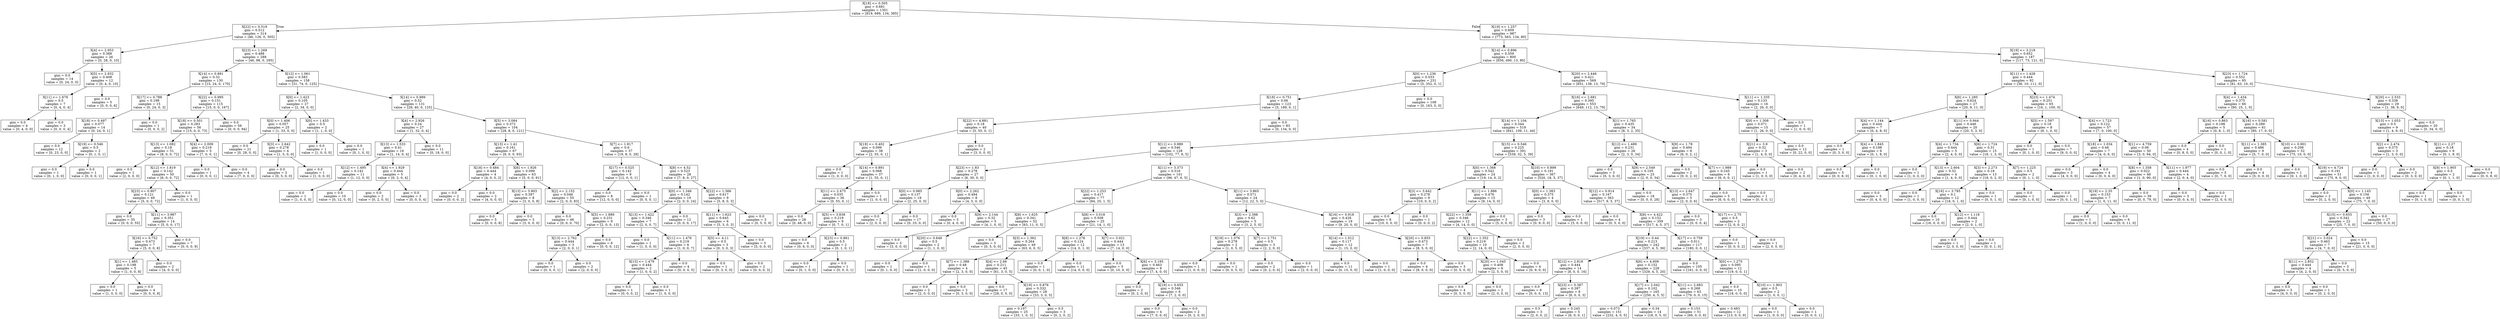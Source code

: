 digraph Tree {
node [shape=box] ;
0 [label="X[18] <= 0.505\ngini = 0.681\nsamples = 1301\nvalue = [819, 689, 134, 385]"] ;
1 [label="X[22] <= 0.519\ngini = 0.512\nsamples = 314\nvalue = [46, 126, 0, 305]"] ;
0 -> 1 [labeldistance=2.5, labelangle=45, headlabel="True"] ;
2 [label="X[4] <= 2.953\ngini = 0.388\nsamples = 26\nvalue = [0, 28, 0, 10]"] ;
1 -> 2 ;
3 [label="gini = 0.0\nsamples = 14\nvalue = [0, 24, 0, 0]"] ;
2 -> 3 ;
4 [label="X[5] <= 2.932\ngini = 0.408\nsamples = 12\nvalue = [0, 4, 0, 10]"] ;
2 -> 4 ;
5 [label="X[11] <= 1.676\ngini = 0.5\nsamples = 7\nvalue = [0, 4, 0, 4]"] ;
4 -> 5 ;
6 [label="gini = 0.0\nsamples = 4\nvalue = [0, 4, 0, 0]"] ;
5 -> 6 ;
7 [label="gini = 0.0\nsamples = 3\nvalue = [0, 0, 0, 4]"] ;
5 -> 7 ;
8 [label="gini = 0.0\nsamples = 5\nvalue = [0, 0, 0, 6]"] ;
4 -> 8 ;
9 [label="X[23] <= 1.269\ngini = 0.488\nsamples = 288\nvalue = [46, 98, 0, 295]"] ;
1 -> 9 ;
10 [label="X[14] <= 0.891\ngini = 0.32\nsamples = 130\nvalue = [15, 24, 0, 170]"] ;
9 -> 10 ;
11 [label="X[17] <= 0.788\ngini = 0.198\nsamples = 15\nvalue = [0, 24, 0, 3]"] ;
10 -> 11 ;
12 [label="X[18] <= 0.497\ngini = 0.077\nsamples = 14\nvalue = [0, 24, 0, 1]"] ;
11 -> 12 ;
13 [label="gini = 0.0\nsamples = 12\nvalue = [0, 23, 0, 0]"] ;
12 -> 13 ;
14 [label="X[19] <= 0.546\ngini = 0.5\nsamples = 2\nvalue = [0, 1, 0, 1]"] ;
12 -> 14 ;
15 [label="gini = 0.0\nsamples = 1\nvalue = [0, 1, 0, 0]"] ;
14 -> 15 ;
16 [label="gini = 0.0\nsamples = 1\nvalue = [0, 0, 0, 1]"] ;
14 -> 16 ;
17 [label="gini = 0.0\nsamples = 1\nvalue = [0, 0, 0, 2]"] ;
11 -> 17 ;
18 [label="X[22] <= 0.995\ngini = 0.151\nsamples = 115\nvalue = [15, 0, 0, 167]"] ;
10 -> 18 ;
19 [label="X[18] <= 0.501\ngini = 0.283\nsamples = 56\nvalue = [15, 0, 0, 73]"] ;
18 -> 19 ;
20 [label="X[13] <= 1.082\ngini = 0.18\nsamples = 51\nvalue = [8, 0, 0, 72]"] ;
19 -> 20 ;
21 [label="gini = 0.0\nsamples = 1\nvalue = [2, 0, 0, 0]"] ;
20 -> 21 ;
22 [label="X[12] <= 1.819\ngini = 0.142\nsamples = 50\nvalue = [6, 0, 0, 72]"] ;
20 -> 22 ;
23 [label="X[23] <= 0.907\ngini = 0.121\nsamples = 49\nvalue = [5, 0, 0, 72]"] ;
22 -> 23 ;
24 [label="gini = 0.0\nsamples = 35\nvalue = [0, 0, 0, 55]"] ;
23 -> 24 ;
25 [label="X[11] <= 3.987\ngini = 0.351\nsamples = 14\nvalue = [5, 0, 0, 17]"] ;
23 -> 25 ;
26 [label="X[16] <= 0.752\ngini = 0.473\nsamples = 7\nvalue = [5, 0, 0, 8]"] ;
25 -> 26 ;
27 [label="X[1] <= 1.485\ngini = 0.198\nsamples = 5\nvalue = [1, 0, 0, 8]"] ;
26 -> 27 ;
28 [label="gini = 0.0\nsamples = 1\nvalue = [1, 0, 0, 0]"] ;
27 -> 28 ;
29 [label="gini = 0.0\nsamples = 4\nvalue = [0, 0, 0, 8]"] ;
27 -> 29 ;
30 [label="gini = 0.0\nsamples = 2\nvalue = [4, 0, 0, 0]"] ;
26 -> 30 ;
31 [label="gini = 0.0\nsamples = 7\nvalue = [0, 0, 0, 9]"] ;
25 -> 31 ;
32 [label="gini = 0.0\nsamples = 1\nvalue = [1, 0, 0, 0]"] ;
22 -> 32 ;
33 [label="X[4] <= 2.009\ngini = 0.219\nsamples = 5\nvalue = [7, 0, 0, 1]"] ;
19 -> 33 ;
34 [label="gini = 0.0\nsamples = 1\nvalue = [0, 0, 0, 1]"] ;
33 -> 34 ;
35 [label="gini = 0.0\nsamples = 4\nvalue = [7, 0, 0, 0]"] ;
33 -> 35 ;
36 [label="gini = 0.0\nsamples = 59\nvalue = [0, 0, 0, 94]"] ;
18 -> 36 ;
37 [label="X[12] <= 1.061\ngini = 0.583\nsamples = 158\nvalue = [31, 74, 0, 125]"] ;
9 -> 37 ;
38 [label="X[0] <= 1.423\ngini = 0.105\nsamples = 27\nvalue = [2, 34, 0, 0]"] ;
37 -> 38 ;
39 [label="X[0] <= 1.406\ngini = 0.057\nsamples = 25\nvalue = [1, 33, 0, 0]"] ;
38 -> 39 ;
40 [label="gini = 0.0\nsamples = 21\nvalue = [0, 28, 0, 0]"] ;
39 -> 40 ;
41 [label="X[3] <= 2.642\ngini = 0.278\nsamples = 4\nvalue = [1, 5, 0, 0]"] ;
39 -> 41 ;
42 [label="gini = 0.0\nsamples = 3\nvalue = [0, 5, 0, 0]"] ;
41 -> 42 ;
43 [label="gini = 0.0\nsamples = 1\nvalue = [1, 0, 0, 0]"] ;
41 -> 43 ;
44 [label="X[0] <= 1.433\ngini = 0.5\nsamples = 2\nvalue = [1, 1, 0, 0]"] ;
38 -> 44 ;
45 [label="gini = 0.0\nsamples = 1\nvalue = [1, 0, 0, 0]"] ;
44 -> 45 ;
46 [label="gini = 0.0\nsamples = 1\nvalue = [0, 1, 0, 0]"] ;
44 -> 46 ;
47 [label="X[14] <= 0.989\ngini = 0.52\nsamples = 131\nvalue = [29, 40, 0, 125]"] ;
37 -> 47 ;
48 [label="X[4] <= 2.926\ngini = 0.24\nsamples = 27\nvalue = [1, 32, 0, 4]"] ;
47 -> 48 ;
49 [label="X[13] <= 1.533\ngini = 0.41\nsamples = 16\nvalue = [1, 14, 0, 4]"] ;
48 -> 49 ;
50 [label="X[12] <= 1.495\ngini = 0.142\nsamples = 11\nvalue = [1, 12, 0, 0]"] ;
49 -> 50 ;
51 [label="gini = 0.0\nsamples = 1\nvalue = [1, 0, 0, 0]"] ;
50 -> 51 ;
52 [label="gini = 0.0\nsamples = 10\nvalue = [0, 12, 0, 0]"] ;
50 -> 52 ;
53 [label="X[4] <= 1.929\ngini = 0.444\nsamples = 5\nvalue = [0, 2, 0, 4]"] ;
49 -> 53 ;
54 [label="gini = 0.0\nsamples = 2\nvalue = [0, 2, 0, 0]"] ;
53 -> 54 ;
55 [label="gini = 0.0\nsamples = 3\nvalue = [0, 0, 0, 4]"] ;
53 -> 55 ;
56 [label="gini = 0.0\nsamples = 11\nvalue = [0, 18, 0, 0]"] ;
48 -> 56 ;
57 [label="X[5] <= 3.084\ngini = 0.372\nsamples = 104\nvalue = [28, 8, 0, 121]"] ;
47 -> 57 ;
58 [label="X[13] <= 1.41\ngini = 0.161\nsamples = 67\nvalue = [9, 0, 0, 93]"] ;
57 -> 58 ;
59 [label="X[18] <= 0.484\ngini = 0.444\nsamples = 4\nvalue = [4, 0, 0, 2]"] ;
58 -> 59 ;
60 [label="gini = 0.0\nsamples = 2\nvalue = [0, 0, 0, 2]"] ;
59 -> 60 ;
61 [label="gini = 0.0\nsamples = 2\nvalue = [4, 0, 0, 0]"] ;
59 -> 61 ;
62 [label="X[6] <= 1.926\ngini = 0.099\nsamples = 63\nvalue = [5, 0, 0, 91]"] ;
58 -> 62 ;
63 [label="X[13] <= 3.903\ngini = 0.397\nsamples = 8\nvalue = [3, 0, 0, 8]"] ;
62 -> 63 ;
64 [label="gini = 0.0\nsamples = 5\nvalue = [0, 0, 0, 8]"] ;
63 -> 64 ;
65 [label="gini = 0.0\nsamples = 3\nvalue = [3, 0, 0, 0]"] ;
63 -> 65 ;
66 [label="X[2] <= 2.152\ngini = 0.046\nsamples = 55\nvalue = [2, 0, 0, 83]"] ;
62 -> 66 ;
67 [label="gini = 0.0\nsamples = 46\nvalue = [0, 0, 0, 70]"] ;
66 -> 67 ;
68 [label="X[5] <= 1.889\ngini = 0.231\nsamples = 9\nvalue = [2, 0, 0, 13]"] ;
66 -> 68 ;
69 [label="X[13] <= 2.762\ngini = 0.444\nsamples = 3\nvalue = [2, 0, 0, 1]"] ;
68 -> 69 ;
70 [label="gini = 0.0\nsamples = 1\nvalue = [0, 0, 0, 1]"] ;
69 -> 70 ;
71 [label="gini = 0.0\nsamples = 2\nvalue = [2, 0, 0, 0]"] ;
69 -> 71 ;
72 [label="gini = 0.0\nsamples = 6\nvalue = [0, 0, 0, 12]"] ;
68 -> 72 ;
73 [label="X[7] <= 1.817\ngini = 0.6\nsamples = 37\nvalue = [19, 8, 0, 28]"] ;
57 -> 73 ;
74 [label="X[17] <= 0.525\ngini = 0.142\nsamples = 9\nvalue = [12, 0, 0, 1]"] ;
73 -> 74 ;
75 [label="gini = 0.0\nsamples = 8\nvalue = [12, 0, 0, 0]"] ;
74 -> 75 ;
76 [label="gini = 0.0\nsamples = 1\nvalue = [0, 0, 0, 1]"] ;
74 -> 76 ;
77 [label="X[8] <= 4.52\ngini = 0.523\nsamples = 28\nvalue = [7, 8, 0, 27]"] ;
73 -> 77 ;
78 [label="X[0] <= 1.346\ngini = 0.142\nsamples = 19\nvalue = [2, 0, 0, 24]"] ;
77 -> 78 ;
79 [label="X[13] <= 1.422\ngini = 0.346\nsamples = 7\nvalue = [2, 0, 0, 7]"] ;
78 -> 79 ;
80 [label="gini = 0.0\nsamples = 1\nvalue = [1, 0, 0, 0]"] ;
79 -> 80 ;
81 [label="X[11] <= 1.476\ngini = 0.219\nsamples = 6\nvalue = [1, 0, 0, 7]"] ;
79 -> 81 ;
82 [label="X[15] <= 1.479\ngini = 0.444\nsamples = 2\nvalue = [1, 0, 0, 2]"] ;
81 -> 82 ;
83 [label="gini = 0.0\nsamples = 1\nvalue = [0, 0, 0, 2]"] ;
82 -> 83 ;
84 [label="gini = 0.0\nsamples = 1\nvalue = [1, 0, 0, 0]"] ;
82 -> 84 ;
85 [label="gini = 0.0\nsamples = 4\nvalue = [0, 0, 0, 5]"] ;
81 -> 85 ;
86 [label="gini = 0.0\nsamples = 12\nvalue = [0, 0, 0, 17]"] ;
78 -> 86 ;
87 [label="X[22] <= 1.366\ngini = 0.617\nsamples = 9\nvalue = [5, 8, 0, 3]"] ;
77 -> 87 ;
88 [label="X[11] <= 1.623\ngini = 0.645\nsamples = 6\nvalue = [5, 3, 0, 3]"] ;
87 -> 88 ;
89 [label="X[5] <= 4.11\ngini = 0.5\nsamples = 3\nvalue = [0, 3, 0, 3]"] ;
88 -> 89 ;
90 [label="gini = 0.0\nsamples = 1\nvalue = [0, 3, 0, 0]"] ;
89 -> 90 ;
91 [label="gini = 0.0\nsamples = 2\nvalue = [0, 0, 0, 3]"] ;
89 -> 91 ;
92 [label="gini = 0.0\nsamples = 3\nvalue = [5, 0, 0, 0]"] ;
88 -> 92 ;
93 [label="gini = 0.0\nsamples = 3\nvalue = [0, 5, 0, 0]"] ;
87 -> 93 ;
94 [label="X[19] <= 1.257\ngini = 0.609\nsamples = 987\nvalue = [773, 563, 134, 80]"] ;
0 -> 94 [labeldistance=2.5, labelangle=-45, headlabel="False"] ;
95 [label="X[14] <= 0.896\ngini = 0.559\nsamples = 800\nvalue = [656, 490, 13, 80]"] ;
94 -> 95 ;
96 [label="X[0] <= 1.236\ngini = 0.033\nsamples = 231\nvalue = [5, 352, 0, 1]"] ;
95 -> 96 ;
97 [label="X[18] <= 0.751\ngini = 0.06\nsamples = 123\nvalue = [5, 189, 0, 1]"] ;
96 -> 97 ;
98 [label="X[22] <= 4.881\ngini = 0.18\nsamples = 40\nvalue = [5, 55, 0, 1]"] ;
97 -> 98 ;
99 [label="X[19] <= 0.402\ngini = 0.099\nsamples = 38\nvalue = [2, 55, 0, 1]"] ;
98 -> 99 ;
100 [label="gini = 0.0\nsamples = 1\nvalue = [1, 0, 0, 0]"] ;
99 -> 100 ;
101 [label="X[14] <= 0.891\ngini = 0.068\nsamples = 37\nvalue = [1, 55, 0, 1]"] ;
99 -> 101 ;
102 [label="X[11] <= 2.475\ngini = 0.035\nsamples = 36\nvalue = [0, 55, 0, 1]"] ;
101 -> 102 ;
103 [label="gini = 0.0\nsamples = 28\nvalue = [0, 48, 0, 0]"] ;
102 -> 103 ;
104 [label="X[5] <= 3.838\ngini = 0.219\nsamples = 8\nvalue = [0, 7, 0, 1]"] ;
102 -> 104 ;
105 [label="gini = 0.0\nsamples = 6\nvalue = [0, 6, 0, 0]"] ;
104 -> 105 ;
106 [label="X[23] <= 0.861\ngini = 0.5\nsamples = 2\nvalue = [0, 1, 0, 1]"] ;
104 -> 106 ;
107 [label="gini = 0.0\nsamples = 1\nvalue = [0, 1, 0, 0]"] ;
106 -> 107 ;
108 [label="gini = 0.0\nsamples = 1\nvalue = [0, 0, 0, 1]"] ;
106 -> 108 ;
109 [label="gini = 0.0\nsamples = 1\nvalue = [1, 0, 0, 0]"] ;
101 -> 109 ;
110 [label="gini = 0.0\nsamples = 2\nvalue = [3, 0, 0, 0]"] ;
98 -> 110 ;
111 [label="gini = 0.0\nsamples = 83\nvalue = [0, 134, 0, 0]"] ;
97 -> 111 ;
112 [label="gini = 0.0\nsamples = 108\nvalue = [0, 163, 0, 0]"] ;
96 -> 112 ;
113 [label="X[20] <= 2.446\ngini = 0.421\nsamples = 569\nvalue = [651, 138, 13, 79]"] ;
95 -> 113 ;
114 [label="X[16] <= 2.681\ngini = 0.395\nsamples = 553\nvalue = [649, 112, 13, 79]"] ;
113 -> 114 ;
115 [label="X[14] <= 1.104\ngini = 0.344\nsamples = 519\nvalue = [641, 109, 11, 44]"] ;
114 -> 115 ;
116 [label="X[11] <= 0.989\ngini = 0.546\nsamples = 128\nvalue = [102, 77, 6, 5]"] ;
115 -> 116 ;
117 [label="X[23] <= 1.83\ngini = 0.278\nsamples = 27\nvalue = [6, 30, 0, 0]"] ;
116 -> 117 ;
118 [label="X[0] <= 0.985\ngini = 0.137\nsamples = 19\nvalue = [2, 25, 0, 0]"] ;
117 -> 118 ;
119 [label="gini = 0.0\nsamples = 2\nvalue = [2, 0, 0, 0]"] ;
118 -> 119 ;
120 [label="gini = 0.0\nsamples = 17\nvalue = [0, 25, 0, 0]"] ;
118 -> 120 ;
121 [label="X[0] <= 2.262\ngini = 0.494\nsamples = 8\nvalue = [4, 5, 0, 0]"] ;
117 -> 121 ;
122 [label="gini = 0.0\nsamples = 3\nvalue = [0, 4, 0, 0]"] ;
121 -> 122 ;
123 [label="X[9] <= 2.144\ngini = 0.32\nsamples = 5\nvalue = [4, 1, 0, 0]"] ;
121 -> 123 ;
124 [label="gini = 0.0\nsamples = 3\nvalue = [3, 0, 0, 0]"] ;
123 -> 124 ;
125 [label="X[20] <= 0.648\ngini = 0.5\nsamples = 2\nvalue = [1, 1, 0, 0]"] ;
123 -> 125 ;
126 [label="gini = 0.0\nsamples = 1\nvalue = [0, 1, 0, 0]"] ;
125 -> 126 ;
127 [label="gini = 0.0\nsamples = 1\nvalue = [1, 0, 0, 0]"] ;
125 -> 127 ;
128 [label="X[11] <= 3.373\ngini = 0.516\nsamples = 101\nvalue = [96, 47, 6, 5]"] ;
116 -> 128 ;
129 [label="X[22] <= 1.253\ngini = 0.417\nsamples = 77\nvalue = [84, 25, 1, 5]"] ;
128 -> 129 ;
130 [label="X[8] <= 1.625\ngini = 0.341\nsamples = 52\nvalue = [63, 11, 0, 5]"] ;
129 -> 130 ;
131 [label="gini = 0.0\nsamples = 3\nvalue = [0, 5, 0, 0]"] ;
130 -> 131 ;
132 [label="X[3] <= 1.362\ngini = 0.264\nsamples = 49\nvalue = [63, 6, 0, 5]"] ;
130 -> 132 ;
133 [label="X[7] <= 1.388\ngini = 0.48\nsamples = 4\nvalue = [2, 3, 0, 0]"] ;
132 -> 133 ;
134 [label="gini = 0.0\nsamples = 2\nvalue = [2, 0, 0, 0]"] ;
133 -> 134 ;
135 [label="gini = 0.0\nsamples = 2\nvalue = [0, 3, 0, 0]"] ;
133 -> 135 ;
136 [label="X[4] <= 2.66\ngini = 0.211\nsamples = 45\nvalue = [61, 3, 0, 5]"] ;
132 -> 136 ;
137 [label="gini = 0.0\nsamples = 17\nvalue = [28, 0, 0, 0]"] ;
136 -> 137 ;
138 [label="X[19] <= 0.876\ngini = 0.332\nsamples = 28\nvalue = [33, 3, 0, 5]"] ;
136 -> 138 ;
139 [label="gini = 0.197\nsamples = 25\nvalue = [33, 1, 0, 3]"] ;
138 -> 139 ;
140 [label="gini = 0.5\nsamples = 3\nvalue = [0, 2, 0, 2]"] ;
138 -> 140 ;
141 [label="X[8] <= 3.018\ngini = 0.508\nsamples = 25\nvalue = [21, 14, 1, 0]"] ;
129 -> 141 ;
142 [label="X[8] <= 1.278\ngini = 0.124\nsamples = 12\nvalue = [14, 0, 1, 0]"] ;
141 -> 142 ;
143 [label="gini = 0.0\nsamples = 1\nvalue = [0, 0, 1, 0]"] ;
142 -> 143 ;
144 [label="gini = 0.0\nsamples = 11\nvalue = [14, 0, 0, 0]"] ;
142 -> 144 ;
145 [label="X[7] <= 3.021\ngini = 0.444\nsamples = 13\nvalue = [7, 14, 0, 0]"] ;
141 -> 145 ;
146 [label="gini = 0.0\nsamples = 5\nvalue = [0, 10, 0, 0]"] ;
145 -> 146 ;
147 [label="X[6] <= 3.195\ngini = 0.463\nsamples = 8\nvalue = [7, 4, 0, 0]"] ;
145 -> 147 ;
148 [label="gini = 0.0\nsamples = 2\nvalue = [0, 2, 0, 0]"] ;
147 -> 148 ;
149 [label="X[19] <= 0.655\ngini = 0.346\nsamples = 6\nvalue = [7, 2, 0, 0]"] ;
147 -> 149 ;
150 [label="gini = 0.0\nsamples = 4\nvalue = [7, 0, 0, 0]"] ;
149 -> 150 ;
151 [label="gini = 0.0\nsamples = 2\nvalue = [0, 2, 0, 0]"] ;
149 -> 151 ;
152 [label="X[11] <= 3.865\ngini = 0.571\nsamples = 24\nvalue = [12, 22, 5, 0]"] ;
128 -> 152 ;
153 [label="X[3] <= 2.388\ngini = 0.62\nsamples = 5\nvalue = [3, 2, 5, 0]"] ;
152 -> 153 ;
154 [label="X[18] <= 1.076\ngini = 0.278\nsamples = 2\nvalue = [1, 0, 5, 0]"] ;
153 -> 154 ;
155 [label="gini = 0.0\nsamples = 1\nvalue = [1, 0, 0, 0]"] ;
154 -> 155 ;
156 [label="gini = 0.0\nsamples = 1\nvalue = [0, 0, 5, 0]"] ;
154 -> 156 ;
157 [label="X[7] <= 2.751\ngini = 0.5\nsamples = 3\nvalue = [2, 2, 0, 0]"] ;
153 -> 157 ;
158 [label="gini = 0.0\nsamples = 2\nvalue = [0, 2, 0, 0]"] ;
157 -> 158 ;
159 [label="gini = 0.0\nsamples = 1\nvalue = [2, 0, 0, 0]"] ;
157 -> 159 ;
160 [label="X[16] <= 0.918\ngini = 0.428\nsamples = 19\nvalue = [9, 20, 0, 0]"] ;
152 -> 160 ;
161 [label="X[14] <= 1.012\ngini = 0.117\nsamples = 12\nvalue = [1, 15, 0, 0]"] ;
160 -> 161 ;
162 [label="gini = 0.0\nsamples = 11\nvalue = [0, 15, 0, 0]"] ;
161 -> 162 ;
163 [label="gini = 0.0\nsamples = 1\nvalue = [1, 0, 0, 0]"] ;
161 -> 163 ;
164 [label="X[20] <= 0.855\ngini = 0.473\nsamples = 7\nvalue = [8, 5, 0, 0]"] ;
160 -> 164 ;
165 [label="gini = 0.0\nsamples = 4\nvalue = [8, 0, 0, 0]"] ;
164 -> 165 ;
166 [label="gini = 0.0\nsamples = 3\nvalue = [0, 5, 0, 0]"] ;
164 -> 166 ;
167 [label="X[15] <= 0.546\ngini = 0.225\nsamples = 391\nvalue = [539, 32, 5, 39]"] ;
115 -> 167 ;
168 [label="X[0] <= 1.368\ngini = 0.542\nsamples = 24\nvalue = [19, 14, 0, 2]"] ;
167 -> 168 ;
169 [label="X[3] <= 3.642\ngini = 0.278\nsamples = 9\nvalue = [10, 0, 0, 2]"] ;
168 -> 169 ;
170 [label="gini = 0.0\nsamples = 8\nvalue = [10, 0, 0, 0]"] ;
169 -> 170 ;
171 [label="gini = 0.0\nsamples = 1\nvalue = [0, 0, 0, 2]"] ;
169 -> 171 ;
172 [label="X[11] <= 1.886\ngini = 0.476\nsamples = 15\nvalue = [9, 14, 0, 0]"] ;
168 -> 172 ;
173 [label="X[22] <= 1.359\ngini = 0.346\nsamples = 12\nvalue = [4, 14, 0, 0]"] ;
172 -> 173 ;
174 [label="X[22] <= 1.352\ngini = 0.219\nsamples = 10\nvalue = [2, 14, 0, 0]"] ;
173 -> 174 ;
175 [label="X[20] <= 1.045\ngini = 0.408\nsamples = 6\nvalue = [2, 5, 0, 0]"] ;
174 -> 175 ;
176 [label="gini = 0.0\nsamples = 4\nvalue = [0, 5, 0, 0]"] ;
175 -> 176 ;
177 [label="gini = 0.0\nsamples = 2\nvalue = [2, 0, 0, 0]"] ;
175 -> 177 ;
178 [label="gini = 0.0\nsamples = 4\nvalue = [0, 9, 0, 0]"] ;
174 -> 178 ;
179 [label="gini = 0.0\nsamples = 2\nvalue = [2, 0, 0, 0]"] ;
173 -> 179 ;
180 [label="gini = 0.0\nsamples = 3\nvalue = [5, 0, 0, 0]"] ;
172 -> 180 ;
181 [label="X[10] <= 0.899\ngini = 0.191\nsamples = 367\nvalue = [520, 18, 5, 37]"] ;
167 -> 181 ;
182 [label="X[0] <= 1.383\ngini = 0.375\nsamples = 4\nvalue = [3, 9, 0, 0]"] ;
181 -> 182 ;
183 [label="gini = 0.0\nsamples = 3\nvalue = [0, 9, 0, 0]"] ;
182 -> 183 ;
184 [label="gini = 0.0\nsamples = 1\nvalue = [3, 0, 0, 0]"] ;
182 -> 184 ;
185 [label="X[12] <= 0.914\ngini = 0.167\nsamples = 363\nvalue = [517, 9, 5, 37]"] ;
181 -> 185 ;
186 [label="gini = 0.0\nsamples = 4\nvalue = [0, 5, 0, 0]"] ;
185 -> 186 ;
187 [label="X[8] <= 4.422\ngini = 0.152\nsamples = 359\nvalue = [517, 4, 5, 37]"] ;
185 -> 187 ;
188 [label="X[19] <= 0.44\ngini = 0.213\nsamples = 242\nvalue = [337, 4, 5, 36]"] ;
187 -> 188 ;
189 [label="X[12] <= 2.818\ngini = 0.444\nsamples = 14\nvalue = [8, 0, 0, 16]"] ;
188 -> 189 ;
190 [label="gini = 0.0\nsamples = 6\nvalue = [0, 0, 0, 13]"] ;
189 -> 190 ;
191 [label="X[23] <= 0.387\ngini = 0.397\nsamples = 8\nvalue = [8, 0, 0, 3]"] ;
189 -> 191 ;
192 [label="gini = 0.5\nsamples = 3\nvalue = [2, 0, 0, 2]"] ;
191 -> 192 ;
193 [label="gini = 0.245\nsamples = 5\nvalue = [6, 0, 0, 1]"] ;
191 -> 193 ;
194 [label="X[6] <= 4.609\ngini = 0.152\nsamples = 228\nvalue = [329, 4, 5, 20]"] ;
188 -> 194 ;
195 [label="X[17] <= 2.042\ngini = 0.102\nsamples = 165\nvalue = [250, 4, 5, 5]"] ;
194 -> 195 ;
196 [label="gini = 0.073\nsamples = 151\nvalue = [232, 4, 0, 5]"] ;
195 -> 196 ;
197 [label="gini = 0.34\nsamples = 14\nvalue = [18, 0, 5, 0]"] ;
195 -> 197 ;
198 [label="X[11] <= 2.683\ngini = 0.268\nsamples = 63\nvalue = [79, 0, 0, 15]"] ;
194 -> 198 ;
199 [label="gini = 0.153\nsamples = 51\nvalue = [66, 0, 0, 6]"] ;
198 -> 199 ;
200 [label="gini = 0.483\nsamples = 12\nvalue = [13, 0, 0, 9]"] ;
198 -> 200 ;
201 [label="X[17] <= 0.759\ngini = 0.011\nsamples = 117\nvalue = [180, 0, 0, 1]"] ;
187 -> 201 ;
202 [label="gini = 0.0\nsamples = 105\nvalue = [161, 0, 0, 0]"] ;
201 -> 202 ;
203 [label="X[0] <= 1.275\ngini = 0.095\nsamples = 12\nvalue = [19, 0, 0, 1]"] ;
201 -> 203 ;
204 [label="gini = 0.0\nsamples = 10\nvalue = [18, 0, 0, 0]"] ;
203 -> 204 ;
205 [label="X[10] <= 1.903\ngini = 0.5\nsamples = 2\nvalue = [1, 0, 0, 1]"] ;
203 -> 205 ;
206 [label="gini = 0.0\nsamples = 1\nvalue = [1, 0, 0, 0]"] ;
205 -> 206 ;
207 [label="gini = 0.0\nsamples = 1\nvalue = [0, 0, 0, 1]"] ;
205 -> 207 ;
208 [label="X[1] <= 1.765\ngini = 0.435\nsamples = 34\nvalue = [8, 3, 2, 35]"] ;
114 -> 208 ;
209 [label="X[12] <= 1.489\ngini = 0.231\nsamples = 26\nvalue = [2, 3, 0, 34]"] ;
208 -> 209 ;
210 [label="gini = 0.0\nsamples = 3\nvalue = [0, 3, 0, 0]"] ;
209 -> 210 ;
211 [label="X[9] <= 2.549\ngini = 0.105\nsamples = 23\nvalue = [2, 0, 0, 34]"] ;
209 -> 211 ;
212 [label="gini = 0.0\nsamples = 18\nvalue = [0, 0, 0, 28]"] ;
211 -> 212 ;
213 [label="X[13] <= 2.647\ngini = 0.375\nsamples = 5\nvalue = [2, 0, 0, 6]"] ;
211 -> 213 ;
214 [label="gini = 0.0\nsamples = 3\nvalue = [0, 0, 0, 4]"] ;
213 -> 214 ;
215 [label="X[17] <= 2.75\ngini = 0.5\nsamples = 2\nvalue = [2, 0, 0, 2]"] ;
213 -> 215 ;
216 [label="gini = 0.0\nsamples = 1\nvalue = [0, 0, 0, 2]"] ;
215 -> 216 ;
217 [label="gini = 0.0\nsamples = 1\nvalue = [2, 0, 0, 0]"] ;
215 -> 217 ;
218 [label="X[9] <= 1.78\ngini = 0.494\nsamples = 8\nvalue = [6, 0, 2, 1]"] ;
208 -> 218 ;
219 [label="gini = 0.0\nsamples = 2\nvalue = [0, 0, 2, 0]"] ;
218 -> 219 ;
220 [label="X[7] <= 1.989\ngini = 0.245\nsamples = 6\nvalue = [6, 0, 0, 1]"] ;
218 -> 220 ;
221 [label="gini = 0.0\nsamples = 5\nvalue = [6, 0, 0, 0]"] ;
220 -> 221 ;
222 [label="gini = 0.0\nsamples = 1\nvalue = [0, 0, 0, 1]"] ;
220 -> 222 ;
223 [label="X[11] <= 1.335\ngini = 0.133\nsamples = 16\nvalue = [2, 26, 0, 0]"] ;
113 -> 223 ;
224 [label="X[9] <= 1.308\ngini = 0.071\nsamples = 15\nvalue = [1, 26, 0, 0]"] ;
223 -> 224 ;
225 [label="X[21] <= 3.9\ngini = 0.32\nsamples = 3\nvalue = [1, 4, 0, 0]"] ;
224 -> 225 ;
226 [label="gini = 0.0\nsamples = 1\nvalue = [1, 0, 0, 0]"] ;
225 -> 226 ;
227 [label="gini = 0.0\nsamples = 2\nvalue = [0, 4, 0, 0]"] ;
225 -> 227 ;
228 [label="gini = 0.0\nsamples = 12\nvalue = [0, 22, 0, 0]"] ;
224 -> 228 ;
229 [label="gini = 0.0\nsamples = 1\nvalue = [1, 0, 0, 0]"] ;
223 -> 229 ;
230 [label="X[19] <= 3.218\ngini = 0.652\nsamples = 187\nvalue = [117, 73, 121, 0]"] ;
94 -> 230 ;
231 [label="X[11] <= 1.428\ngini = 0.444\nsamples = 92\nvalue = [36, 10, 111, 0]"] ;
230 -> 231 ;
232 [label="X[6] <= 1.285\ngini = 0.624\nsamples = 27\nvalue = [20, 9, 11, 0]"] ;
231 -> 232 ;
233 [label="X[4] <= 1.144\ngini = 0.444\nsamples = 7\nvalue = [0, 4, 8, 0]"] ;
232 -> 233 ;
234 [label="gini = 0.0\nsamples = 1\nvalue = [0, 3, 0, 0]"] ;
233 -> 234 ;
235 [label="X[4] <= 1.845\ngini = 0.198\nsamples = 6\nvalue = [0, 1, 8, 0]"] ;
233 -> 235 ;
236 [label="gini = 0.0\nsamples = 5\nvalue = [0, 0, 8, 0]"] ;
235 -> 236 ;
237 [label="gini = 0.0\nsamples = 1\nvalue = [0, 1, 0, 0]"] ;
235 -> 237 ;
238 [label="X[11] <= 0.944\ngini = 0.446\nsamples = 20\nvalue = [20, 5, 3, 0]"] ;
232 -> 238 ;
239 [label="X[4] <= 1.734\ngini = 0.444\nsamples = 5\nvalue = [2, 4, 0, 0]"] ;
238 -> 239 ;
240 [label="gini = 0.0\nsamples = 1\nvalue = [1, 0, 0, 0]"] ;
239 -> 240 ;
241 [label="X[13] <= 2.604\ngini = 0.32\nsamples = 4\nvalue = [1, 4, 0, 0]"] ;
239 -> 241 ;
242 [label="gini = 0.0\nsamples = 3\nvalue = [0, 4, 0, 0]"] ;
241 -> 242 ;
243 [label="gini = 0.0\nsamples = 1\nvalue = [1, 0, 0, 0]"] ;
241 -> 243 ;
244 [label="X[6] <= 1.724\ngini = 0.31\nsamples = 15\nvalue = [18, 1, 3, 0]"] ;
238 -> 244 ;
245 [label="X[3] <= 2.273\ngini = 0.18\nsamples = 13\nvalue = [18, 0, 2, 0]"] ;
244 -> 245 ;
246 [label="X[16] <= 3.785\ngini = 0.1\nsamples = 12\nvalue = [18, 0, 1, 0]"] ;
245 -> 246 ;
247 [label="gini = 0.0\nsamples = 10\nvalue = [16, 0, 0, 0]"] ;
246 -> 247 ;
248 [label="X[12] <= 1.118\ngini = 0.444\nsamples = 2\nvalue = [2, 0, 1, 0]"] ;
246 -> 248 ;
249 [label="gini = 0.0\nsamples = 1\nvalue = [2, 0, 0, 0]"] ;
248 -> 249 ;
250 [label="gini = 0.0\nsamples = 1\nvalue = [0, 0, 1, 0]"] ;
248 -> 250 ;
251 [label="gini = 0.0\nsamples = 1\nvalue = [0, 0, 1, 0]"] ;
245 -> 251 ;
252 [label="X[7] <= 1.225\ngini = 0.5\nsamples = 2\nvalue = [0, 1, 1, 0]"] ;
244 -> 252 ;
253 [label="gini = 0.0\nsamples = 1\nvalue = [0, 1, 0, 0]"] ;
252 -> 253 ;
254 [label="gini = 0.0\nsamples = 1\nvalue = [0, 0, 1, 0]"] ;
252 -> 254 ;
255 [label="X[23] <= 1.474\ngini = 0.251\nsamples = 65\nvalue = [16, 1, 100, 0]"] ;
231 -> 255 ;
256 [label="X[5] <= 1.597\ngini = 0.18\nsamples = 8\nvalue = [9, 1, 0, 0]"] ;
255 -> 256 ;
257 [label="gini = 0.0\nsamples = 1\nvalue = [0, 1, 0, 0]"] ;
256 -> 257 ;
258 [label="gini = 0.0\nsamples = 7\nvalue = [9, 0, 0, 0]"] ;
256 -> 258 ;
259 [label="X[4] <= 1.723\ngini = 0.122\nsamples = 57\nvalue = [7, 0, 100, 0]"] ;
255 -> 259 ;
260 [label="X[18] <= 1.034\ngini = 0.48\nsamples = 7\nvalue = [4, 0, 6, 0]"] ;
259 -> 260 ;
261 [label="gini = 0.0\nsamples = 3\nvalue = [4, 0, 0, 0]"] ;
260 -> 261 ;
262 [label="gini = 0.0\nsamples = 4\nvalue = [0, 0, 6, 0]"] ;
260 -> 262 ;
263 [label="X[1] <= 4.759\ngini = 0.06\nsamples = 50\nvalue = [3, 0, 94, 0]"] ;
259 -> 263 ;
264 [label="X[8] <= 1.358\ngini = 0.022\nsamples = 46\nvalue = [1, 0, 90, 0]"] ;
263 -> 264 ;
265 [label="X[19] <= 2.35\ngini = 0.153\nsamples = 7\nvalue = [1, 0, 11, 0]"] ;
264 -> 265 ;
266 [label="gini = 0.0\nsamples = 1\nvalue = [1, 0, 0, 0]"] ;
265 -> 266 ;
267 [label="gini = 0.0\nsamples = 6\nvalue = [0, 0, 11, 0]"] ;
265 -> 267 ;
268 [label="gini = 0.0\nsamples = 39\nvalue = [0, 0, 79, 0]"] ;
264 -> 268 ;
269 [label="X[11] <= 1.977\ngini = 0.444\nsamples = 4\nvalue = [2, 0, 4, 0]"] ;
263 -> 269 ;
270 [label="gini = 0.0\nsamples = 3\nvalue = [0, 0, 4, 0]"] ;
269 -> 270 ;
271 [label="gini = 0.0\nsamples = 1\nvalue = [2, 0, 0, 0]"] ;
269 -> 271 ;
272 [label="X[23] <= 1.724\ngini = 0.552\nsamples = 95\nvalue = [81, 63, 10, 0]"] ;
230 -> 272 ;
273 [label="X[4] <= 1.434\ngini = 0.375\nsamples = 66\nvalue = [80, 25, 1, 0]"] ;
272 -> 273 ;
274 [label="X[16] <= 0.863\ngini = 0.198\nsamples = 5\nvalue = [0, 8, 1, 0]"] ;
273 -> 274 ;
275 [label="gini = 0.0\nsamples = 4\nvalue = [0, 8, 0, 0]"] ;
274 -> 275 ;
276 [label="gini = 0.0\nsamples = 1\nvalue = [0, 0, 1, 0]"] ;
274 -> 276 ;
277 [label="X[16] <= 0.581\ngini = 0.289\nsamples = 61\nvalue = [80, 17, 0, 0]"] ;
273 -> 277 ;
278 [label="X[11] <= 1.385\ngini = 0.486\nsamples = 9\nvalue = [5, 7, 0, 0]"] ;
277 -> 278 ;
279 [label="gini = 0.0\nsamples = 5\nvalue = [0, 7, 0, 0]"] ;
278 -> 279 ;
280 [label="gini = 0.0\nsamples = 4\nvalue = [5, 0, 0, 0]"] ;
278 -> 280 ;
281 [label="X[10] <= 0.901\ngini = 0.208\nsamples = 52\nvalue = [75, 10, 0, 0]"] ;
277 -> 281 ;
282 [label="gini = 0.0\nsamples = 1\nvalue = [0, 1, 0, 0]"] ;
281 -> 282 ;
283 [label="X[19] <= 4.724\ngini = 0.191\nsamples = 51\nvalue = [75, 9, 0, 0]"] ;
281 -> 283 ;
284 [label="gini = 0.0\nsamples = 2\nvalue = [0, 2, 0, 0]"] ;
283 -> 284 ;
285 [label="X[0] <= 1.145\ngini = 0.156\nsamples = 49\nvalue = [75, 7, 0, 0]"] ;
283 -> 285 ;
286 [label="X[15] <= 0.655\ngini = 0.342\nsamples = 22\nvalue = [25, 7, 0, 0]"] ;
285 -> 286 ;
287 [label="X[21] <= 3.024\ngini = 0.463\nsamples = 7\nvalue = [4, 7, 0, 0]"] ;
286 -> 287 ;
288 [label="X[11] <= 2.852\ngini = 0.444\nsamples = 4\nvalue = [4, 2, 0, 0]"] ;
287 -> 288 ;
289 [label="gini = 0.0\nsamples = 3\nvalue = [4, 0, 0, 0]"] ;
288 -> 289 ;
290 [label="gini = 0.0\nsamples = 1\nvalue = [0, 2, 0, 0]"] ;
288 -> 290 ;
291 [label="gini = 0.0\nsamples = 3\nvalue = [0, 5, 0, 0]"] ;
287 -> 291 ;
292 [label="gini = 0.0\nsamples = 15\nvalue = [21, 0, 0, 0]"] ;
286 -> 292 ;
293 [label="gini = 0.0\nsamples = 27\nvalue = [50, 0, 0, 0]"] ;
285 -> 293 ;
294 [label="X[20] <= 2.533\ngini = 0.338\nsamples = 29\nvalue = [1, 38, 9, 0]"] ;
272 -> 294 ;
295 [label="X[15] <= 1.053\ngini = 0.5\nsamples = 9\nvalue = [1, 4, 9, 0]"] ;
294 -> 295 ;
296 [label="X[2] <= 2.474\ngini = 0.375\nsamples = 3\nvalue = [1, 3, 0, 0]"] ;
295 -> 296 ;
297 [label="gini = 0.0\nsamples = 1\nvalue = [1, 0, 0, 0]"] ;
296 -> 297 ;
298 [label="gini = 0.0\nsamples = 2\nvalue = [0, 3, 0, 0]"] ;
296 -> 298 ;
299 [label="X[1] <= 2.27\ngini = 0.18\nsamples = 6\nvalue = [0, 1, 9, 0]"] ;
295 -> 299 ;
300 [label="X[9] <= 1.905\ngini = 0.5\nsamples = 2\nvalue = [0, 1, 1, 0]"] ;
299 -> 300 ;
301 [label="gini = 0.0\nsamples = 1\nvalue = [0, 1, 0, 0]"] ;
300 -> 301 ;
302 [label="gini = 0.0\nsamples = 1\nvalue = [0, 0, 1, 0]"] ;
300 -> 302 ;
303 [label="gini = 0.0\nsamples = 4\nvalue = [0, 0, 8, 0]"] ;
299 -> 303 ;
304 [label="gini = 0.0\nsamples = 20\nvalue = [0, 34, 0, 0]"] ;
294 -> 304 ;
}